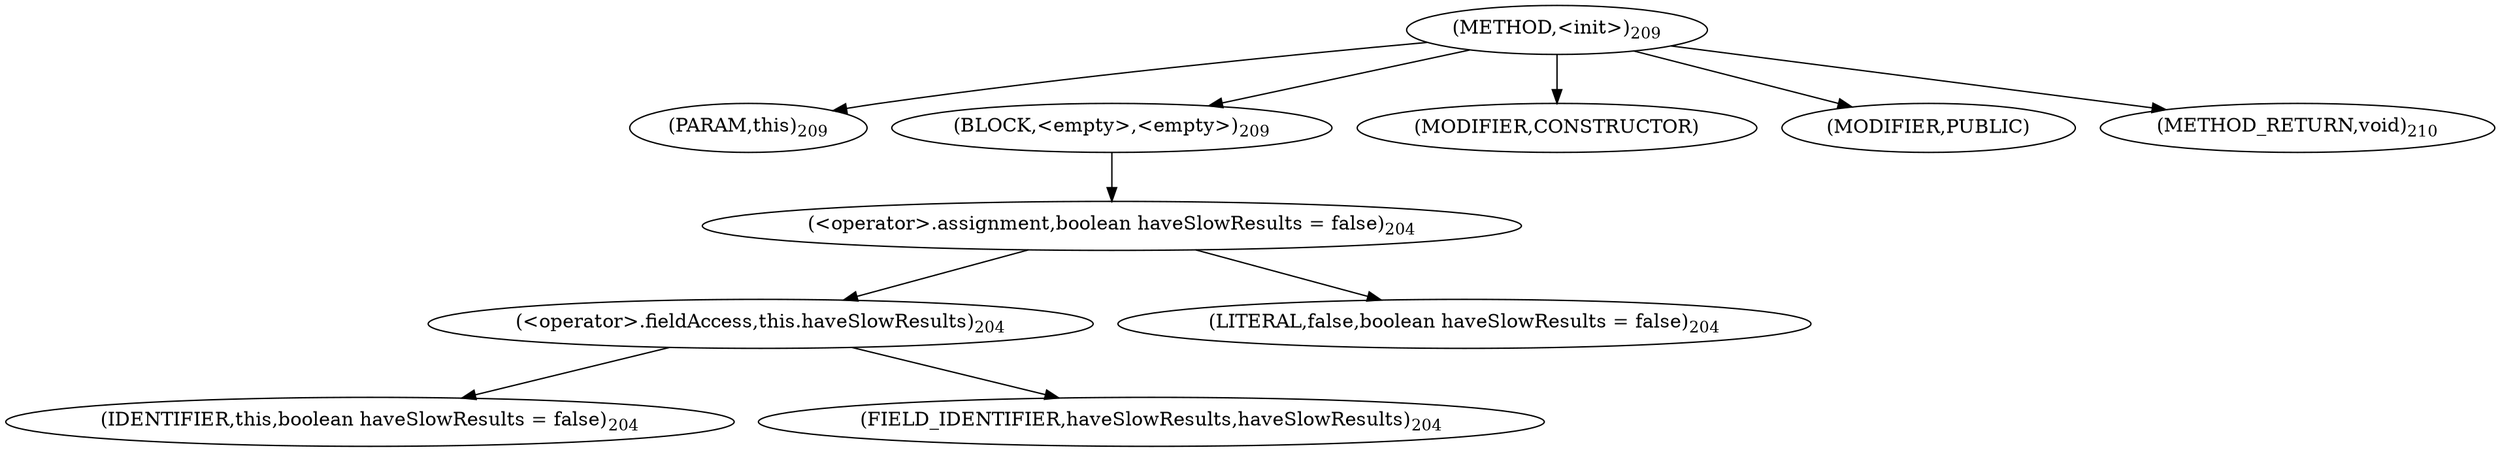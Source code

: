 digraph "&lt;init&gt;" {  
"108" [label = <(METHOD,&lt;init&gt;)<SUB>209</SUB>> ]
"109" [label = <(PARAM,this)<SUB>209</SUB>> ]
"110" [label = <(BLOCK,&lt;empty&gt;,&lt;empty&gt;)<SUB>209</SUB>> ]
"111" [label = <(&lt;operator&gt;.assignment,boolean haveSlowResults = false)<SUB>204</SUB>> ]
"112" [label = <(&lt;operator&gt;.fieldAccess,this.haveSlowResults)<SUB>204</SUB>> ]
"113" [label = <(IDENTIFIER,this,boolean haveSlowResults = false)<SUB>204</SUB>> ]
"114" [label = <(FIELD_IDENTIFIER,haveSlowResults,haveSlowResults)<SUB>204</SUB>> ]
"115" [label = <(LITERAL,false,boolean haveSlowResults = false)<SUB>204</SUB>> ]
"116" [label = <(MODIFIER,CONSTRUCTOR)> ]
"117" [label = <(MODIFIER,PUBLIC)> ]
"118" [label = <(METHOD_RETURN,void)<SUB>210</SUB>> ]
  "108" -> "109" 
  "108" -> "110" 
  "108" -> "116" 
  "108" -> "117" 
  "108" -> "118" 
  "110" -> "111" 
  "111" -> "112" 
  "111" -> "115" 
  "112" -> "113" 
  "112" -> "114" 
}
